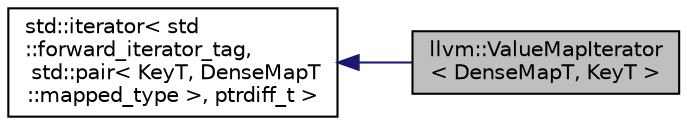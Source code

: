digraph "llvm::ValueMapIterator&lt; DenseMapT, KeyT &gt;"
{
 // LATEX_PDF_SIZE
  bgcolor="transparent";
  edge [fontname="Helvetica",fontsize="10",labelfontname="Helvetica",labelfontsize="10"];
  node [fontname="Helvetica",fontsize="10",shape="box"];
  rankdir="LR";
  Node1 [label="llvm::ValueMapIterator\l\< DenseMapT, KeyT \>",height=0.2,width=0.4,color="black", fillcolor="grey75", style="filled", fontcolor="black",tooltip=" "];
  Node2 -> Node1 [dir="back",color="midnightblue",fontsize="10",style="solid",fontname="Helvetica"];
  Node2 [label="std::iterator\< std\l::forward_iterator_tag,\l std::pair\< KeyT, DenseMapT\l::mapped_type \>, ptrdiff_t \>",height=0.2,width=0.4,color="black",tooltip=" "];
}

